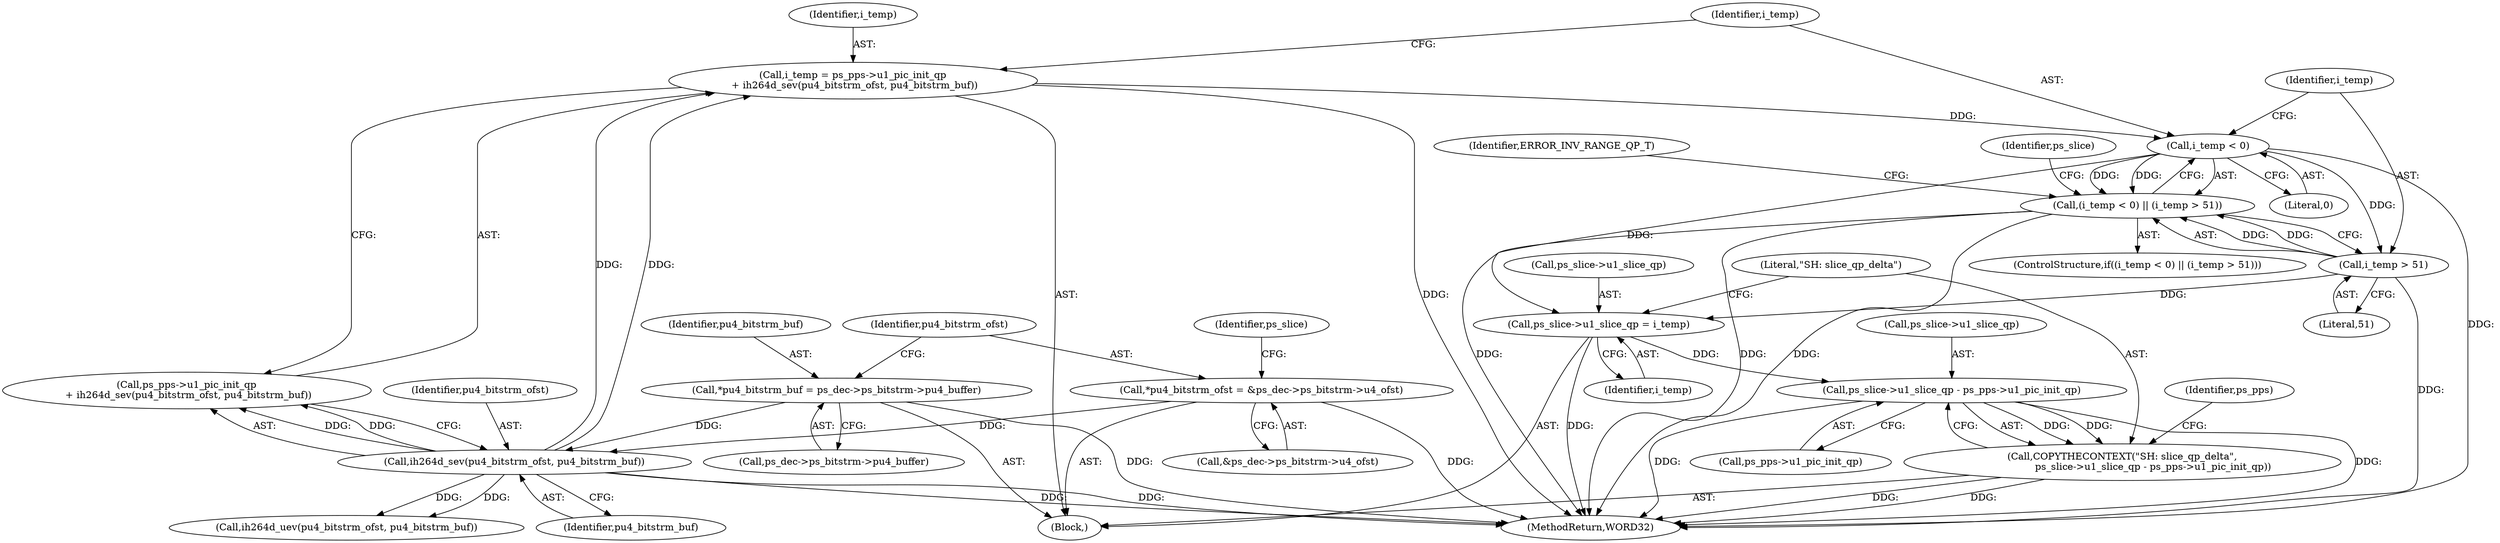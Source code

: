 digraph "0_Android_943323f1d9d3dd5c2634deb26cbe72343ca6b3db_1@integer" {
"1000176" [label="(Call,i_temp = ps_pps->u1_pic_init_qp\n + ih264d_sev(pu4_bitstrm_ofst, pu4_bitstrm_buf))"];
"1000182" [label="(Call,ih264d_sev(pu4_bitstrm_ofst, pu4_bitstrm_buf))"];
"1000135" [label="(Call,*pu4_bitstrm_ofst = &ps_dec->ps_bitstrm->u4_ofst)"];
"1000127" [label="(Call,*pu4_bitstrm_buf = ps_dec->ps_bitstrm->pu4_buffer)"];
"1000187" [label="(Call,i_temp < 0)"];
"1000186" [label="(Call,(i_temp < 0) || (i_temp > 51))"];
"1000190" [label="(Call,i_temp > 51)"];
"1000195" [label="(Call,ps_slice->u1_slice_qp = i_temp)"];
"1000202" [label="(Call,ps_slice->u1_slice_qp - ps_pps->u1_pic_init_qp)"];
"1000200" [label="(Call,COPYTHECONTEXT(\"SH: slice_qp_delta\",\n                    ps_slice->u1_slice_qp - ps_pps->u1_pic_init_qp))"];
"1000189" [label="(Literal,0)"];
"1000206" [label="(Call,ps_pps->u1_pic_init_qp)"];
"1000184" [label="(Identifier,pu4_bitstrm_buf)"];
"1000182" [label="(Call,ih264d_sev(pu4_bitstrm_ofst, pu4_bitstrm_buf))"];
"1000199" [label="(Identifier,i_temp)"];
"1000197" [label="(Identifier,ps_slice)"];
"1000136" [label="(Identifier,pu4_bitstrm_ofst)"];
"1000194" [label="(Identifier,ERROR_INV_RANGE_QP_T)"];
"1000196" [label="(Call,ps_slice->u1_slice_qp)"];
"1000127" [label="(Call,*pu4_bitstrm_buf = ps_dec->ps_bitstrm->pu4_buffer)"];
"1000212" [label="(Identifier,ps_pps)"];
"1000178" [label="(Call,ps_pps->u1_pic_init_qp\n + ih264d_sev(pu4_bitstrm_ofst, pu4_bitstrm_buf))"];
"1000113" [label="(Block,)"];
"1000135" [label="(Call,*pu4_bitstrm_ofst = &ps_dec->ps_bitstrm->u4_ofst)"];
"1000422" [label="(MethodReturn,WORD32)"];
"1000191" [label="(Identifier,i_temp)"];
"1000129" [label="(Call,ps_dec->ps_bitstrm->pu4_buffer)"];
"1000190" [label="(Call,i_temp > 51)"];
"1000186" [label="(Call,(i_temp < 0) || (i_temp > 51))"];
"1000137" [label="(Call,&ps_dec->ps_bitstrm->u4_ofst)"];
"1000176" [label="(Call,i_temp = ps_pps->u1_pic_init_qp\n + ih264d_sev(pu4_bitstrm_ofst, pu4_bitstrm_buf))"];
"1000187" [label="(Call,i_temp < 0)"];
"1000200" [label="(Call,COPYTHECONTEXT(\"SH: slice_qp_delta\",\n                    ps_slice->u1_slice_qp - ps_pps->u1_pic_init_qp))"];
"1000128" [label="(Identifier,pu4_bitstrm_buf)"];
"1000149" [label="(Identifier,ps_slice)"];
"1000192" [label="(Literal,51)"];
"1000183" [label="(Identifier,pu4_bitstrm_ofst)"];
"1000195" [label="(Call,ps_slice->u1_slice_qp = i_temp)"];
"1000218" [label="(Call,ih264d_uev(pu4_bitstrm_ofst, pu4_bitstrm_buf))"];
"1000185" [label="(ControlStructure,if((i_temp < 0) || (i_temp > 51)))"];
"1000201" [label="(Literal,\"SH: slice_qp_delta\")"];
"1000203" [label="(Call,ps_slice->u1_slice_qp)"];
"1000177" [label="(Identifier,i_temp)"];
"1000202" [label="(Call,ps_slice->u1_slice_qp - ps_pps->u1_pic_init_qp)"];
"1000188" [label="(Identifier,i_temp)"];
"1000176" -> "1000113"  [label="AST: "];
"1000176" -> "1000178"  [label="CFG: "];
"1000177" -> "1000176"  [label="AST: "];
"1000178" -> "1000176"  [label="AST: "];
"1000188" -> "1000176"  [label="CFG: "];
"1000176" -> "1000422"  [label="DDG: "];
"1000182" -> "1000176"  [label="DDG: "];
"1000182" -> "1000176"  [label="DDG: "];
"1000176" -> "1000187"  [label="DDG: "];
"1000182" -> "1000178"  [label="AST: "];
"1000182" -> "1000184"  [label="CFG: "];
"1000183" -> "1000182"  [label="AST: "];
"1000184" -> "1000182"  [label="AST: "];
"1000178" -> "1000182"  [label="CFG: "];
"1000182" -> "1000422"  [label="DDG: "];
"1000182" -> "1000422"  [label="DDG: "];
"1000182" -> "1000178"  [label="DDG: "];
"1000182" -> "1000178"  [label="DDG: "];
"1000135" -> "1000182"  [label="DDG: "];
"1000127" -> "1000182"  [label="DDG: "];
"1000182" -> "1000218"  [label="DDG: "];
"1000182" -> "1000218"  [label="DDG: "];
"1000135" -> "1000113"  [label="AST: "];
"1000135" -> "1000137"  [label="CFG: "];
"1000136" -> "1000135"  [label="AST: "];
"1000137" -> "1000135"  [label="AST: "];
"1000149" -> "1000135"  [label="CFG: "];
"1000135" -> "1000422"  [label="DDG: "];
"1000127" -> "1000113"  [label="AST: "];
"1000127" -> "1000129"  [label="CFG: "];
"1000128" -> "1000127"  [label="AST: "];
"1000129" -> "1000127"  [label="AST: "];
"1000136" -> "1000127"  [label="CFG: "];
"1000127" -> "1000422"  [label="DDG: "];
"1000187" -> "1000186"  [label="AST: "];
"1000187" -> "1000189"  [label="CFG: "];
"1000188" -> "1000187"  [label="AST: "];
"1000189" -> "1000187"  [label="AST: "];
"1000191" -> "1000187"  [label="CFG: "];
"1000186" -> "1000187"  [label="CFG: "];
"1000187" -> "1000422"  [label="DDG: "];
"1000187" -> "1000186"  [label="DDG: "];
"1000187" -> "1000186"  [label="DDG: "];
"1000187" -> "1000190"  [label="DDG: "];
"1000187" -> "1000195"  [label="DDG: "];
"1000186" -> "1000185"  [label="AST: "];
"1000186" -> "1000190"  [label="CFG: "];
"1000190" -> "1000186"  [label="AST: "];
"1000194" -> "1000186"  [label="CFG: "];
"1000197" -> "1000186"  [label="CFG: "];
"1000186" -> "1000422"  [label="DDG: "];
"1000186" -> "1000422"  [label="DDG: "];
"1000186" -> "1000422"  [label="DDG: "];
"1000190" -> "1000186"  [label="DDG: "];
"1000190" -> "1000186"  [label="DDG: "];
"1000190" -> "1000192"  [label="CFG: "];
"1000191" -> "1000190"  [label="AST: "];
"1000192" -> "1000190"  [label="AST: "];
"1000190" -> "1000422"  [label="DDG: "];
"1000190" -> "1000195"  [label="DDG: "];
"1000195" -> "1000113"  [label="AST: "];
"1000195" -> "1000199"  [label="CFG: "];
"1000196" -> "1000195"  [label="AST: "];
"1000199" -> "1000195"  [label="AST: "];
"1000201" -> "1000195"  [label="CFG: "];
"1000195" -> "1000422"  [label="DDG: "];
"1000195" -> "1000202"  [label="DDG: "];
"1000202" -> "1000200"  [label="AST: "];
"1000202" -> "1000206"  [label="CFG: "];
"1000203" -> "1000202"  [label="AST: "];
"1000206" -> "1000202"  [label="AST: "];
"1000200" -> "1000202"  [label="CFG: "];
"1000202" -> "1000422"  [label="DDG: "];
"1000202" -> "1000422"  [label="DDG: "];
"1000202" -> "1000200"  [label="DDG: "];
"1000202" -> "1000200"  [label="DDG: "];
"1000200" -> "1000113"  [label="AST: "];
"1000201" -> "1000200"  [label="AST: "];
"1000212" -> "1000200"  [label="CFG: "];
"1000200" -> "1000422"  [label="DDG: "];
"1000200" -> "1000422"  [label="DDG: "];
}
